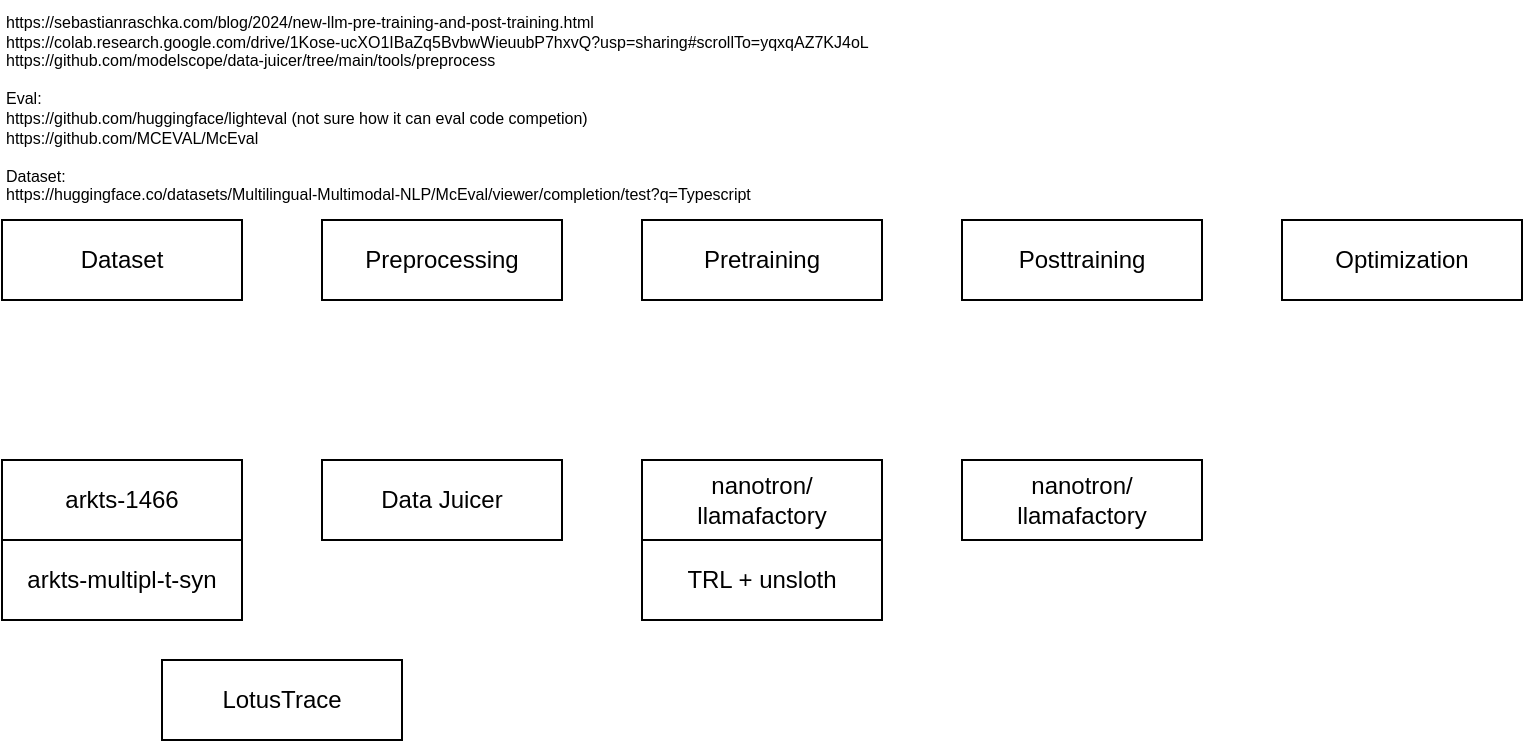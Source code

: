 <mxfile>
    <diagram name="Page-1" id="KscOucJOolFp8NFxgL6y">
        <mxGraphModel dx="960" dy="422" grid="1" gridSize="10" guides="1" tooltips="1" connect="1" arrows="1" fold="1" page="1" pageScale="1" pageWidth="850" pageHeight="1100" math="0" shadow="0">
            <root>
                <mxCell id="0"/>
                <mxCell id="1" parent="0"/>
                <mxCell id="PPONDHGBJ6GsKwcfjAT5-1" value="arkts-1466" style="rounded=0;whiteSpace=wrap;html=1;" parent="1" vertex="1">
                    <mxGeometry x="200" y="280" width="120" height="40" as="geometry"/>
                </mxCell>
                <mxCell id="PPONDHGBJ6GsKwcfjAT5-2" value="nanotron/ llamafactory" style="rounded=0;whiteSpace=wrap;html=1;" parent="1" vertex="1">
                    <mxGeometry x="520" y="280" width="120" height="40" as="geometry"/>
                </mxCell>
                <mxCell id="PPONDHGBJ6GsKwcfjAT5-3" value="Dataset" style="rounded=0;whiteSpace=wrap;html=1;" parent="1" vertex="1">
                    <mxGeometry x="200" y="160" width="120" height="40" as="geometry"/>
                </mxCell>
                <mxCell id="PPONDHGBJ6GsKwcfjAT5-4" value="Preprocessing" style="rounded=0;whiteSpace=wrap;html=1;" parent="1" vertex="1">
                    <mxGeometry x="360" y="160" width="120" height="40" as="geometry"/>
                </mxCell>
                <mxCell id="PPONDHGBJ6GsKwcfjAT5-5" value="Pretraining" style="rounded=0;whiteSpace=wrap;html=1;" parent="1" vertex="1">
                    <mxGeometry x="520" y="160" width="120" height="40" as="geometry"/>
                </mxCell>
                <mxCell id="PPONDHGBJ6GsKwcfjAT5-6" value="Posttraining" style="rounded=0;whiteSpace=wrap;html=1;" parent="1" vertex="1">
                    <mxGeometry x="680" y="160" width="120" height="40" as="geometry"/>
                </mxCell>
                <mxCell id="PPONDHGBJ6GsKwcfjAT5-7" value="Optimization" style="rounded=0;whiteSpace=wrap;html=1;" parent="1" vertex="1">
                    <mxGeometry x="840" y="160" width="120" height="40" as="geometry"/>
                </mxCell>
                <mxCell id="PPONDHGBJ6GsKwcfjAT5-8" value="arkts-multipl-t-syn" style="rounded=0;whiteSpace=wrap;html=1;" parent="1" vertex="1">
                    <mxGeometry x="200" y="320" width="120" height="40" as="geometry"/>
                </mxCell>
                <mxCell id="PPONDHGBJ6GsKwcfjAT5-9" value="TRL + unsloth" style="rounded=0;whiteSpace=wrap;html=1;" parent="1" vertex="1">
                    <mxGeometry x="520" y="320" width="120" height="40" as="geometry"/>
                </mxCell>
                <mxCell id="PPONDHGBJ6GsKwcfjAT5-12" value="nanotron/ llamafactory" style="rounded=0;whiteSpace=wrap;html=1;" parent="1" vertex="1">
                    <mxGeometry x="680" y="280" width="120" height="40" as="geometry"/>
                </mxCell>
                <UserObject label="https://sebastianraschka.com/blog/2024/new-llm-pre-training-and-post-training.html&#10;https://colab.research.google.com/drive/1Kose-ucXO1IBaZq5BvbwWieuubP7hxvQ?usp=sharing#scrollTo=yqxqAZ7KJ4oL&#10;https://github.com/modelscope/data-juicer/tree/main/tools/preprocess&#10;&#10;Eval:&#10;https://github.com/huggingface/lighteval (not sure how it can eval code competion)&#10;https://github.com/MCEVAL/McEval&#10;&#10;Dataset:&#10;https://huggingface.co/datasets/Multilingual-Multimodal-NLP/McEval/viewer/completion/test?q=Typescript&#10;&#10;" link="https://sebastianraschka.com/blog/2024/new-llm-pre-training-and-post-training.html" id="PPONDHGBJ6GsKwcfjAT5-13">
                    <mxCell style="text;whiteSpace=wrap;fontSize=8;" parent="1" vertex="1">
                        <mxGeometry x="200" y="50" width="470" height="100" as="geometry"/>
                    </mxCell>
                </UserObject>
                <mxCell id="2" value="LotusTrace" style="rounded=0;whiteSpace=wrap;html=1;" parent="1" vertex="1">
                    <mxGeometry x="280" y="380" width="120" height="40" as="geometry"/>
                </mxCell>
                <mxCell id="3" value="Data Juicer" style="rounded=0;whiteSpace=wrap;html=1;" parent="1" vertex="1">
                    <mxGeometry x="360" y="280" width="120" height="40" as="geometry"/>
                </mxCell>
            </root>
        </mxGraphModel>
    </diagram>
</mxfile>